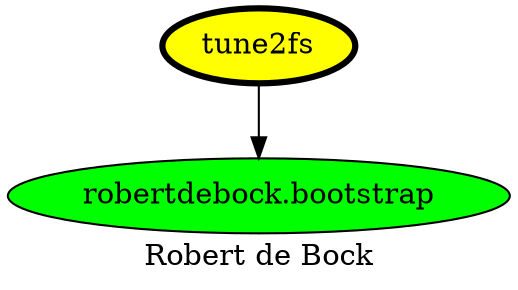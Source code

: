 digraph PhiloDilemma {
  label = "Robert de Bock" ;
  overlap=false
  {
    "tune2fs" [fillcolor=yellow style=filled penwidth=3]
    "robertdebock.bootstrap" [fillcolor=green style=filled]
  }
  "tune2fs" -> "robertdebock.bootstrap"
}
